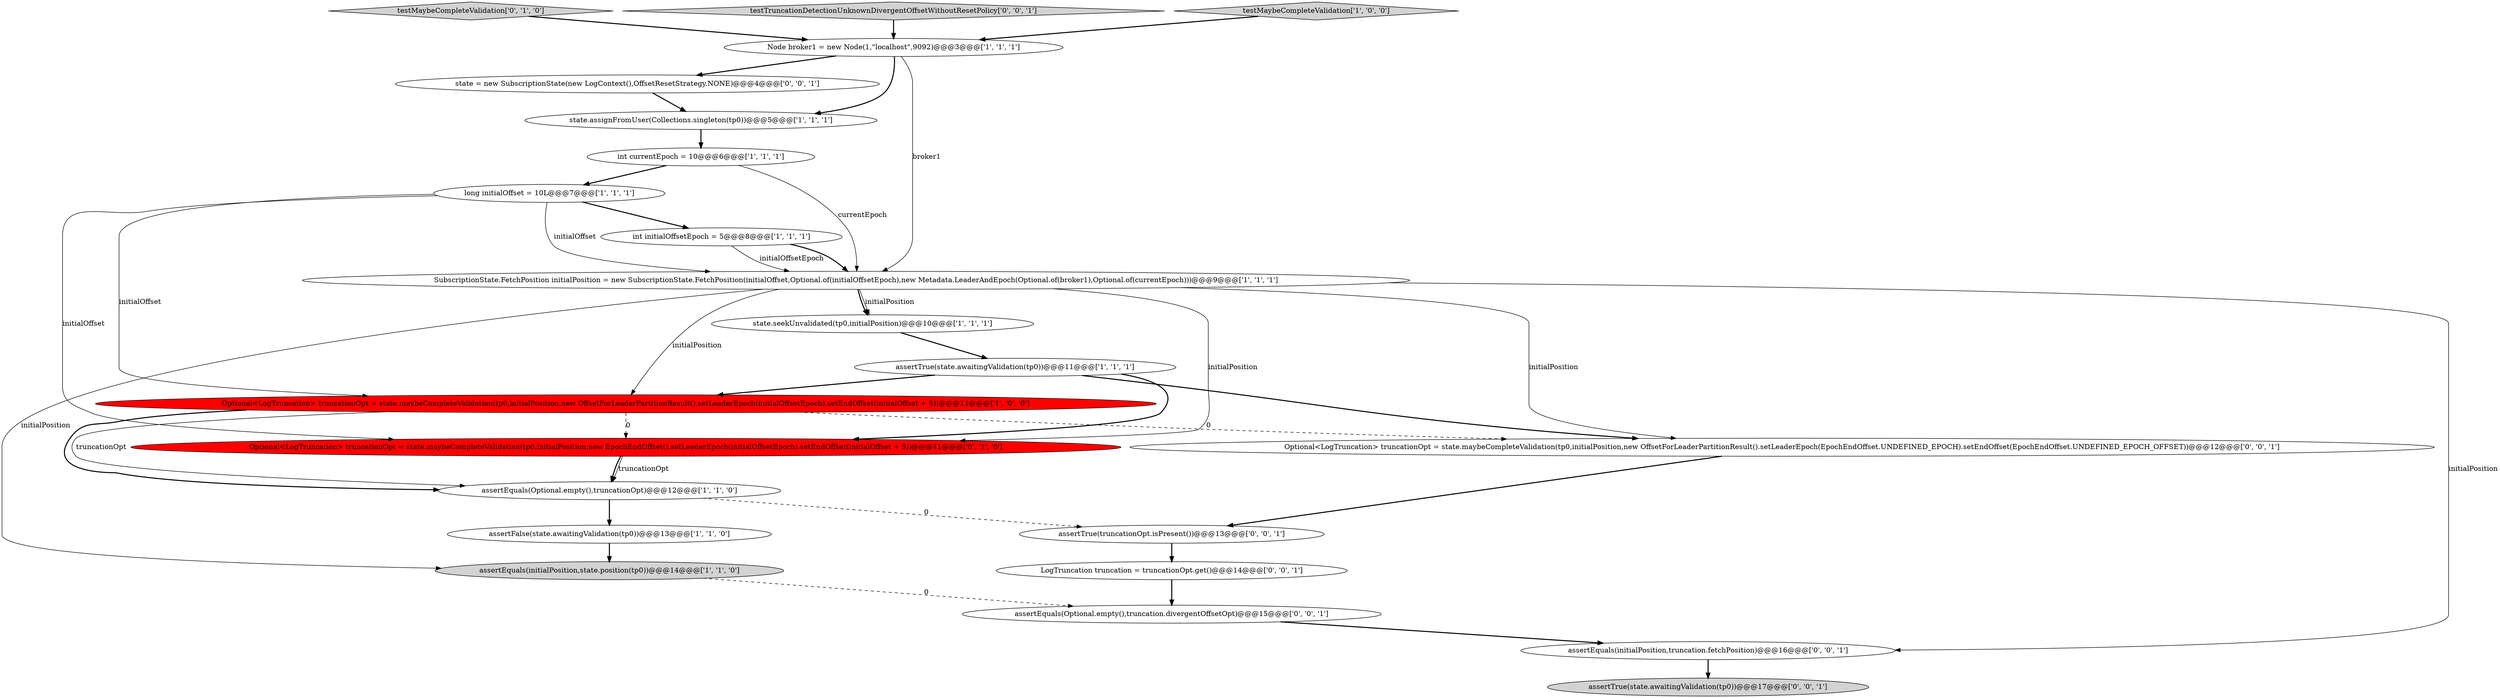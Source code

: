 digraph {
12 [style = filled, label = "assertEquals(Optional.empty(),truncationOpt)@@@12@@@['1', '1', '0']", fillcolor = white, shape = ellipse image = "AAA0AAABBB1BBB"];
21 [style = filled, label = "assertEquals(Optional.empty(),truncation.divergentOffsetOpt)@@@15@@@['0', '0', '1']", fillcolor = white, shape = ellipse image = "AAA0AAABBB3BBB"];
19 [style = filled, label = "assertTrue(truncationOpt.isPresent())@@@13@@@['0', '0', '1']", fillcolor = white, shape = ellipse image = "AAA0AAABBB3BBB"];
22 [style = filled, label = "assertEquals(initialPosition,truncation.fetchPosition)@@@16@@@['0', '0', '1']", fillcolor = white, shape = ellipse image = "AAA0AAABBB3BBB"];
2 [style = filled, label = "state.seekUnvalidated(tp0,initialPosition)@@@10@@@['1', '1', '1']", fillcolor = white, shape = ellipse image = "AAA0AAABBB1BBB"];
13 [style = filled, label = "testMaybeCompleteValidation['0', '1', '0']", fillcolor = lightgray, shape = diamond image = "AAA0AAABBB2BBB"];
6 [style = filled, label = "assertTrue(state.awaitingValidation(tp0))@@@11@@@['1', '1', '1']", fillcolor = white, shape = ellipse image = "AAA0AAABBB1BBB"];
18 [style = filled, label = "Optional<LogTruncation> truncationOpt = state.maybeCompleteValidation(tp0,initialPosition,new OffsetForLeaderPartitionResult().setLeaderEpoch(EpochEndOffset.UNDEFINED_EPOCH).setEndOffset(EpochEndOffset.UNDEFINED_EPOCH_OFFSET))@@@12@@@['0', '0', '1']", fillcolor = white, shape = ellipse image = "AAA0AAABBB3BBB"];
16 [style = filled, label = "testTruncationDetectionUnknownDivergentOffsetWithoutResetPolicy['0', '0', '1']", fillcolor = lightgray, shape = diamond image = "AAA0AAABBB3BBB"];
15 [style = filled, label = "LogTruncation truncation = truncationOpt.get()@@@14@@@['0', '0', '1']", fillcolor = white, shape = ellipse image = "AAA0AAABBB3BBB"];
7 [style = filled, label = "state.assignFromUser(Collections.singleton(tp0))@@@5@@@['1', '1', '1']", fillcolor = white, shape = ellipse image = "AAA0AAABBB1BBB"];
14 [style = filled, label = "Optional<LogTruncation> truncationOpt = state.maybeCompleteValidation(tp0,initialPosition,new EpochEndOffset().setLeaderEpoch(initialOffsetEpoch).setEndOffset(initialOffset + 5))@@@11@@@['0', '1', '0']", fillcolor = red, shape = ellipse image = "AAA1AAABBB2BBB"];
3 [style = filled, label = "int currentEpoch = 10@@@6@@@['1', '1', '1']", fillcolor = white, shape = ellipse image = "AAA0AAABBB1BBB"];
9 [style = filled, label = "int initialOffsetEpoch = 5@@@8@@@['1', '1', '1']", fillcolor = white, shape = ellipse image = "AAA0AAABBB1BBB"];
20 [style = filled, label = "state = new SubscriptionState(new LogContext(),OffsetResetStrategy.NONE)@@@4@@@['0', '0', '1']", fillcolor = white, shape = ellipse image = "AAA0AAABBB3BBB"];
0 [style = filled, label = "assertFalse(state.awaitingValidation(tp0))@@@13@@@['1', '1', '0']", fillcolor = white, shape = ellipse image = "AAA0AAABBB1BBB"];
8 [style = filled, label = "long initialOffset = 10L@@@7@@@['1', '1', '1']", fillcolor = white, shape = ellipse image = "AAA0AAABBB1BBB"];
17 [style = filled, label = "assertTrue(state.awaitingValidation(tp0))@@@17@@@['0', '0', '1']", fillcolor = lightgray, shape = ellipse image = "AAA0AAABBB3BBB"];
4 [style = filled, label = "testMaybeCompleteValidation['1', '0', '0']", fillcolor = lightgray, shape = diamond image = "AAA0AAABBB1BBB"];
11 [style = filled, label = "Node broker1 = new Node(1,\"localhost\",9092)@@@3@@@['1', '1', '1']", fillcolor = white, shape = ellipse image = "AAA0AAABBB1BBB"];
5 [style = filled, label = "assertEquals(initialPosition,state.position(tp0))@@@14@@@['1', '1', '0']", fillcolor = lightgray, shape = ellipse image = "AAA0AAABBB1BBB"];
1 [style = filled, label = "SubscriptionState.FetchPosition initialPosition = new SubscriptionState.FetchPosition(initialOffset,Optional.of(initialOffsetEpoch),new Metadata.LeaderAndEpoch(Optional.of(broker1),Optional.of(currentEpoch)))@@@9@@@['1', '1', '1']", fillcolor = white, shape = ellipse image = "AAA0AAABBB1BBB"];
10 [style = filled, label = "Optional<LogTruncation> truncationOpt = state.maybeCompleteValidation(tp0,initialPosition,new OffsetForLeaderPartitionResult().setLeaderEpoch(initialOffsetEpoch).setEndOffset(initialOffset + 5))@@@11@@@['1', '0', '0']", fillcolor = red, shape = ellipse image = "AAA1AAABBB1BBB"];
11->20 [style = bold, label=""];
16->11 [style = bold, label=""];
10->12 [style = solid, label="truncationOpt"];
14->12 [style = solid, label="truncationOpt"];
2->6 [style = bold, label=""];
15->21 [style = bold, label=""];
6->18 [style = bold, label=""];
1->10 [style = solid, label="initialPosition"];
8->10 [style = solid, label="initialOffset"];
18->19 [style = bold, label=""];
8->14 [style = solid, label="initialOffset"];
1->18 [style = solid, label="initialPosition"];
12->0 [style = bold, label=""];
13->11 [style = bold, label=""];
7->3 [style = bold, label=""];
11->1 [style = solid, label="broker1"];
10->18 [style = dashed, label="0"];
6->14 [style = bold, label=""];
1->5 [style = solid, label="initialPosition"];
1->2 [style = solid, label="initialPosition"];
9->1 [style = solid, label="initialOffsetEpoch"];
12->19 [style = dashed, label="0"];
21->22 [style = bold, label=""];
10->12 [style = bold, label=""];
3->1 [style = solid, label="currentEpoch"];
3->8 [style = bold, label=""];
6->10 [style = bold, label=""];
14->12 [style = bold, label=""];
1->22 [style = solid, label="initialPosition"];
8->9 [style = bold, label=""];
1->14 [style = solid, label="initialPosition"];
5->21 [style = dashed, label="0"];
22->17 [style = bold, label=""];
1->2 [style = bold, label=""];
20->7 [style = bold, label=""];
9->1 [style = bold, label=""];
4->11 [style = bold, label=""];
19->15 [style = bold, label=""];
8->1 [style = solid, label="initialOffset"];
10->14 [style = dashed, label="0"];
11->7 [style = bold, label=""];
0->5 [style = bold, label=""];
}
